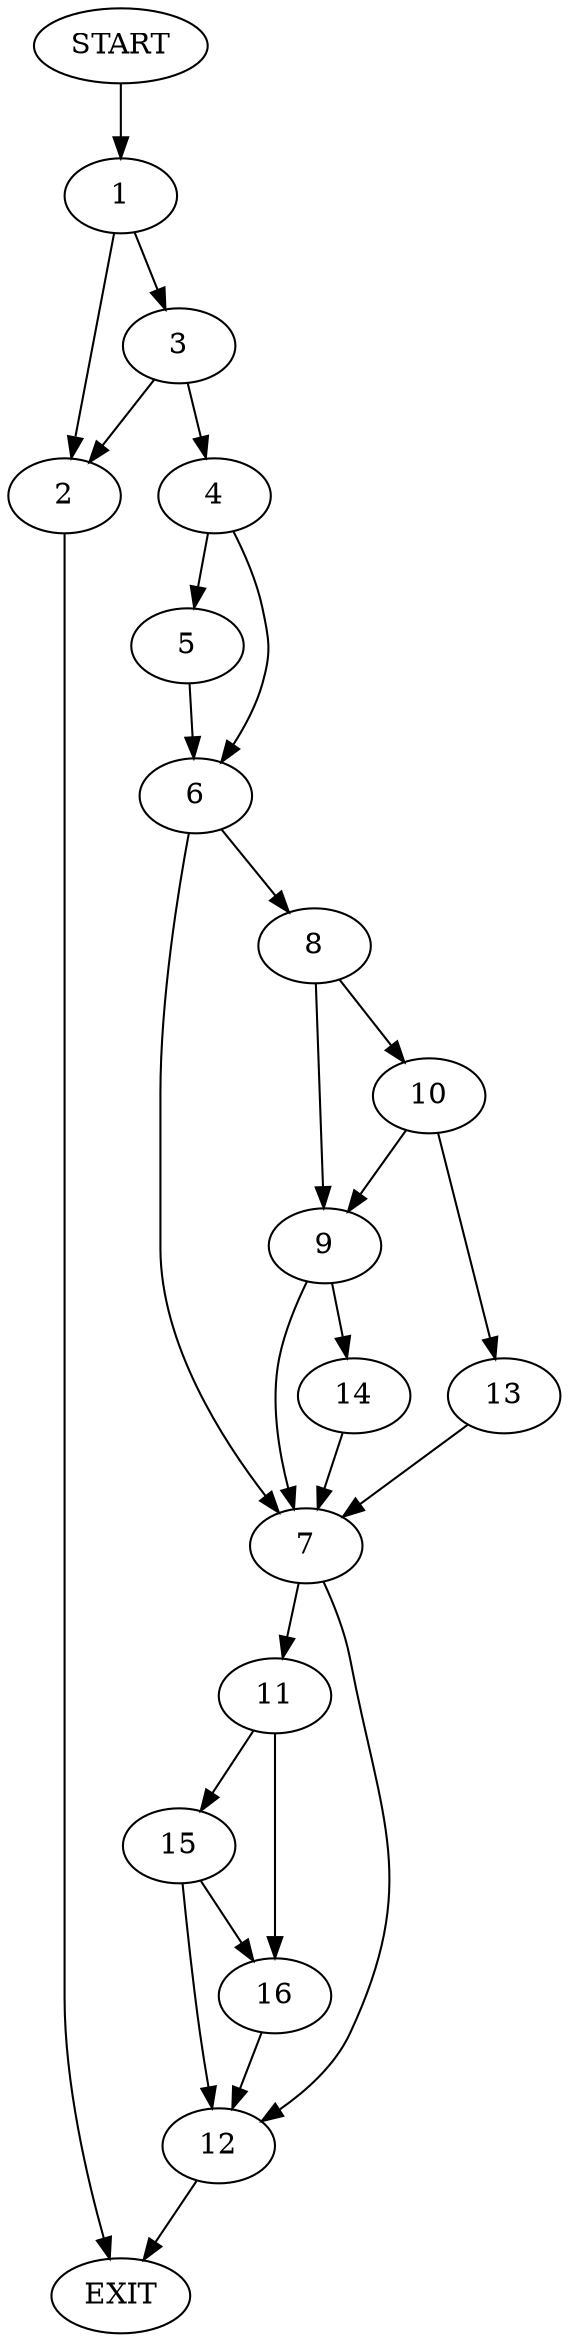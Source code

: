 digraph {
0 [label="START"]
17 [label="EXIT"]
0 -> 1
1 -> 2
1 -> 3
3 -> 2
3 -> 4
2 -> 17
4 -> 5
4 -> 6
5 -> 6
6 -> 7
6 -> 8
8 -> 9
8 -> 10
7 -> 11
7 -> 12
10 -> 9
10 -> 13
9 -> 14
9 -> 7
13 -> 7
14 -> 7
12 -> 17
11 -> 15
11 -> 16
16 -> 12
15 -> 12
15 -> 16
}
